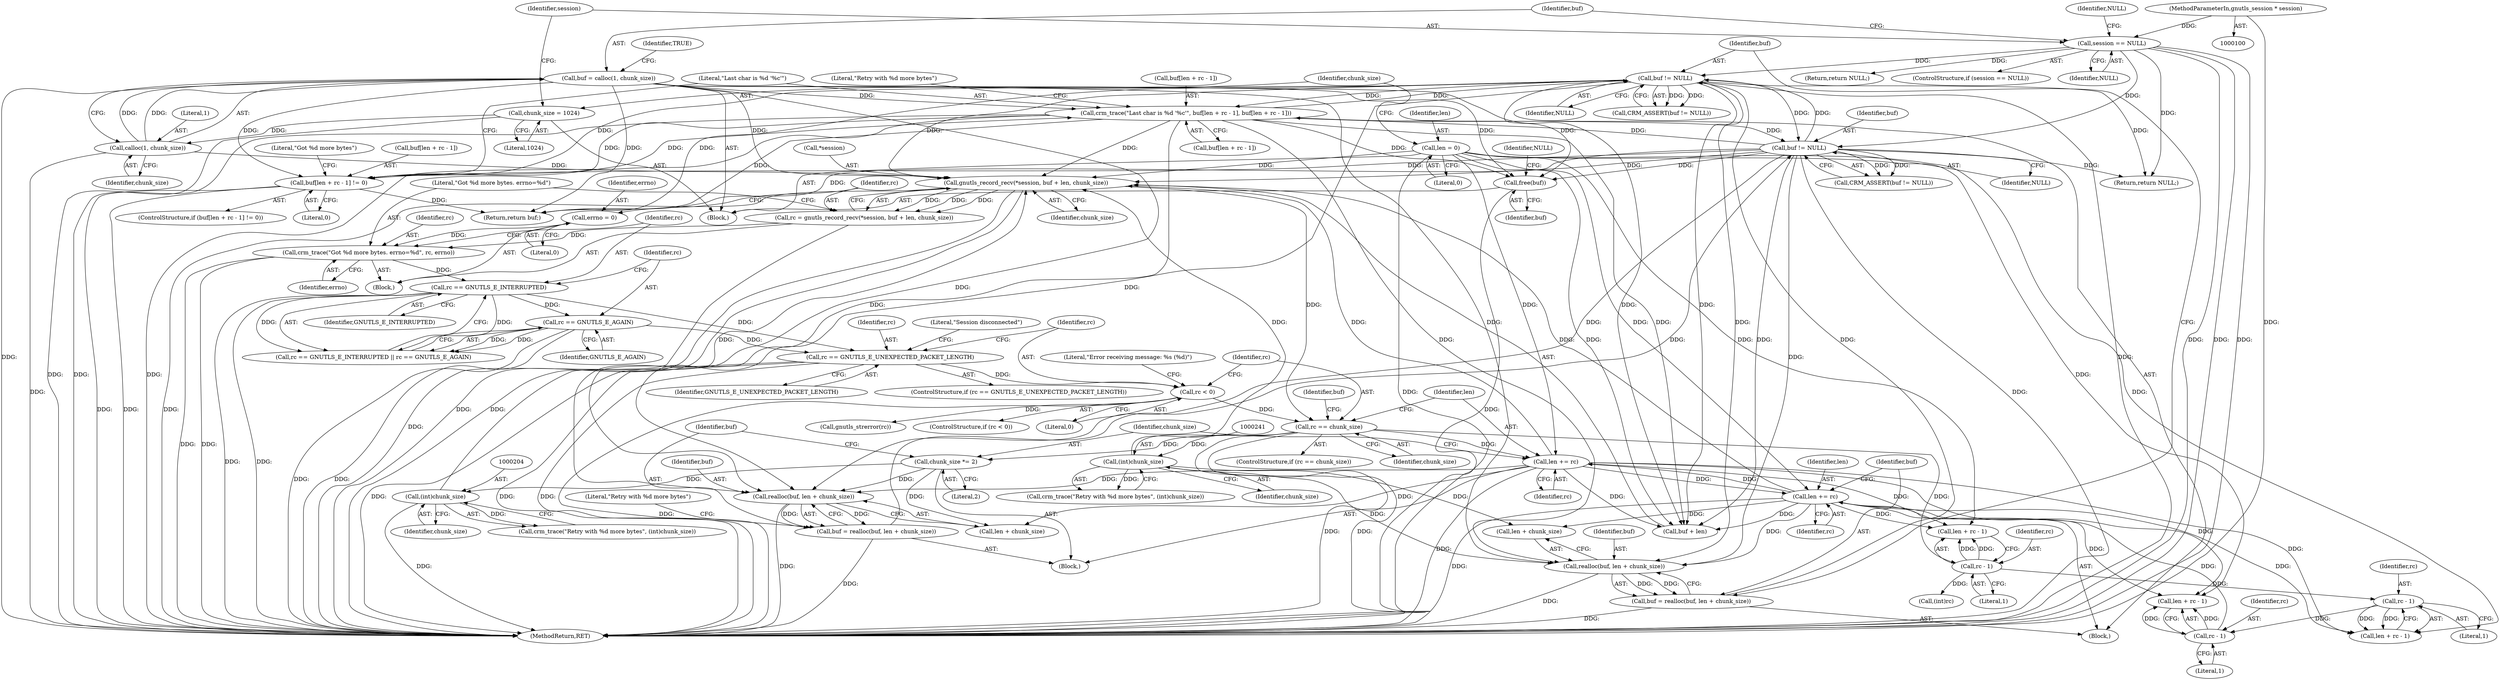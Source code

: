 digraph "1_pacemaker_564f7cc2a51dcd2f28ab12a13394f31be5aa3c93_13@API" {
"1000267" [label="(Call,free(buf))"];
"1000254" [label="(Call,buf != NULL)"];
"1000222" [label="(Call,crm_trace(\"Last char is %d '%c'\", buf[len + rc - 1], buf[len + rc - 1]))"];
"1000212" [label="(Call,buf[len + rc - 1] != 0)"];
"1000207" [label="(Call,buf != NULL)"];
"1000194" [label="(Call,buf = realloc(buf, len + chunk_size))"];
"1000196" [label="(Call,realloc(buf, len + chunk_size))"];
"1000126" [label="(Call,buf = calloc(1, chunk_size))"];
"1000128" [label="(Call,calloc(1, chunk_size))"];
"1000116" [label="(Call,chunk_size = 1024)"];
"1000188" [label="(Call,len += rc)"];
"1000184" [label="(Call,rc == chunk_size)"];
"1000172" [label="(Call,rc < 0)"];
"1000163" [label="(Call,rc == GNUTLS_E_UNEXPECTED_PACKET_LENGTH)"];
"1000152" [label="(Call,rc == GNUTLS_E_INTERRUPTED)"];
"1000146" [label="(Call,crm_trace(\"Got %d more bytes. errno=%d\", rc, errno))"];
"1000137" [label="(Call,rc = gnutls_record_recv(*session, buf + len, chunk_size))"];
"1000139" [label="(Call,gnutls_record_recv(*session, buf + len, chunk_size))"];
"1000112" [label="(Call,len = 0)"];
"1000243" [label="(Call,len += rc)"];
"1000235" [label="(Call,rc - 1)"];
"1000228" [label="(Call,rc - 1)"];
"1000217" [label="(Call,rc - 1)"];
"1000203" [label="(Call,(int)chunk_size)"];
"1000191" [label="(Call,chunk_size *= 2)"];
"1000240" [label="(Call,(int)chunk_size)"];
"1000134" [label="(Call,errno = 0)"];
"1000155" [label="(Call,rc == GNUTLS_E_AGAIN)"];
"1000120" [label="(Call,session == NULL)"];
"1000101" [label="(MethodParameterIn,gnutls_session * session)"];
"1000246" [label="(Call,buf = realloc(buf, len + chunk_size))"];
"1000248" [label="(Call,realloc(buf, len + chunk_size))"];
"1000242" [label="(Identifier,chunk_size)"];
"1000243" [label="(Call,len += rc)"];
"1000128" [label="(Call,calloc(1, chunk_size))"];
"1000220" [label="(Literal,0)"];
"1000151" [label="(Call,rc == GNUTLS_E_INTERRUPTED || rc == GNUTLS_E_AGAIN)"];
"1000186" [label="(Identifier,chunk_size)"];
"1000212" [label="(Call,buf[len + rc - 1] != 0)"];
"1000137" [label="(Call,rc = gnutls_record_recv(*session, buf + len, chunk_size))"];
"1000270" [label="(Identifier,NULL)"];
"1000117" [label="(Identifier,chunk_size)"];
"1000213" [label="(Call,buf[len + rc - 1])"];
"1000219" [label="(Literal,1)"];
"1000156" [label="(Identifier,rc)"];
"1000271" [label="(MethodReturn,RET)"];
"1000118" [label="(Literal,1024)"];
"1000211" [label="(ControlStructure,if (buf[len + rc - 1] != 0))"];
"1000146" [label="(Call,crm_trace(\"Got %d more bytes. errno=%d\", rc, errno))"];
"1000124" [label="(Return,return NULL;)"];
"1000217" [label="(Call,rc - 1)"];
"1000178" [label="(Call,gnutls_strerror(rc))"];
"1000240" [label="(Call,(int)chunk_size)"];
"1000162" [label="(ControlStructure,if (rc == GNUTLS_E_UNEXPECTED_PACKET_LENGTH))"];
"1000228" [label="(Call,rc - 1)"];
"1000233" [label="(Call,len + rc - 1)"];
"1000116" [label="(Call,chunk_size = 1024)"];
"1000195" [label="(Identifier,buf)"];
"1000154" [label="(Identifier,GNUTLS_E_INTERRUPTED)"];
"1000132" [label="(Identifier,TRUE)"];
"1000114" [label="(Literal,0)"];
"1000145" [label="(Identifier,chunk_size)"];
"1000209" [label="(Identifier,NULL)"];
"1000236" [label="(Identifier,rc)"];
"1000126" [label="(Call,buf = calloc(1, chunk_size))"];
"1000247" [label="(Identifier,buf)"];
"1000177" [label="(Literal,\"Error receiving message: %s (%d)\")"];
"1000256" [label="(Identifier,NULL)"];
"1000215" [label="(Call,len + rc - 1)"];
"1000206" [label="(Call,CRM_ASSERT(buf != NULL))"];
"1000205" [label="(Identifier,chunk_size)"];
"1000248" [label="(Call,realloc(buf, len + chunk_size))"];
"1000171" [label="(ControlStructure,if (rc < 0))"];
"1000189" [label="(Identifier,len)"];
"1000120" [label="(Call,session == NULL)"];
"1000142" [label="(Call,buf + len)"];
"1000164" [label="(Identifier,rc)"];
"1000119" [label="(ControlStructure,if (session == NULL))"];
"1000136" [label="(Literal,0)"];
"1000264" [label="(Return,return buf;)"];
"1000245" [label="(Identifier,rc)"];
"1000168" [label="(Literal,\"Session disconnected\")"];
"1000102" [label="(Block,)"];
"1000149" [label="(Identifier,errno)"];
"1000244" [label="(Identifier,len)"];
"1000226" [label="(Call,len + rc - 1)"];
"1000192" [label="(Identifier,chunk_size)"];
"1000260" [label="(Literal,\"Got %d more bytes\")"];
"1000231" [label="(Call,buf[len + rc - 1])"];
"1000250" [label="(Call,len + chunk_size)"];
"1000224" [label="(Call,buf[len + rc - 1])"];
"1000122" [label="(Identifier,NULL)"];
"1000130" [label="(Identifier,chunk_size)"];
"1000222" [label="(Call,crm_trace(\"Last char is %d '%c'\", buf[len + rc - 1], buf[len + rc - 1]))"];
"1000249" [label="(Identifier,buf)"];
"1000155" [label="(Call,rc == GNUTLS_E_AGAIN)"];
"1000157" [label="(Identifier,GNUTLS_E_AGAIN)"];
"1000190" [label="(Identifier,rc)"];
"1000101" [label="(MethodParameterIn,gnutls_session * session)"];
"1000148" [label="(Identifier,rc)"];
"1000147" [label="(Literal,\"Got %d more bytes. errno=%d\")"];
"1000230" [label="(Literal,1)"];
"1000183" [label="(ControlStructure,if (rc == chunk_size))"];
"1000153" [label="(Identifier,rc)"];
"1000133" [label="(Block,)"];
"1000127" [label="(Identifier,buf)"];
"1000269" [label="(Return,return NULL;)"];
"1000253" [label="(Call,CRM_ASSERT(buf != NULL))"];
"1000268" [label="(Identifier,buf)"];
"1000134" [label="(Call,errno = 0)"];
"1000174" [label="(Literal,0)"];
"1000152" [label="(Call,rc == GNUTLS_E_INTERRUPTED)"];
"1000208" [label="(Identifier,buf)"];
"1000121" [label="(Identifier,session)"];
"1000254" [label="(Call,buf != NULL)"];
"1000139" [label="(Call,gnutls_record_recv(*session, buf + len, chunk_size))"];
"1000197" [label="(Identifier,buf)"];
"1000188" [label="(Call,len += rc)"];
"1000198" [label="(Call,len + chunk_size)"];
"1000196" [label="(Call,realloc(buf, len + chunk_size))"];
"1000221" [label="(Block,)"];
"1000267" [label="(Call,free(buf))"];
"1000246" [label="(Call,buf = realloc(buf, len + chunk_size))"];
"1000191" [label="(Call,chunk_size *= 2)"];
"1000223" [label="(Literal,\"Last char is %d '%c'\")"];
"1000194" [label="(Call,buf = realloc(buf, len + chunk_size))"];
"1000140" [label="(Call,*session)"];
"1000165" [label="(Identifier,GNUTLS_E_UNEXPECTED_PACKET_LENGTH)"];
"1000113" [label="(Identifier,len)"];
"1000184" [label="(Call,rc == chunk_size)"];
"1000138" [label="(Identifier,rc)"];
"1000214" [label="(Identifier,buf)"];
"1000135" [label="(Identifier,errno)"];
"1000203" [label="(Call,(int)chunk_size)"];
"1000129" [label="(Literal,1)"];
"1000237" [label="(Literal,1)"];
"1000229" [label="(Identifier,rc)"];
"1000207" [label="(Call,buf != NULL)"];
"1000187" [label="(Block,)"];
"1000125" [label="(Identifier,NULL)"];
"1000112" [label="(Call,len = 0)"];
"1000255" [label="(Identifier,buf)"];
"1000163" [label="(Call,rc == GNUTLS_E_UNEXPECTED_PACKET_LENGTH)"];
"1000235" [label="(Call,rc - 1)"];
"1000202" [label="(Literal,\"Retry with %d more bytes\")"];
"1000238" [label="(Call,crm_trace(\"Retry with %d more bytes\", (int)chunk_size))"];
"1000201" [label="(Call,crm_trace(\"Retry with %d more bytes\", (int)chunk_size))"];
"1000261" [label="(Call,(int)rc)"];
"1000173" [label="(Identifier,rc)"];
"1000218" [label="(Identifier,rc)"];
"1000172" [label="(Call,rc < 0)"];
"1000185" [label="(Identifier,rc)"];
"1000193" [label="(Literal,2)"];
"1000239" [label="(Literal,\"Retry with %d more bytes\")"];
"1000267" -> "1000102"  [label="AST: "];
"1000267" -> "1000268"  [label="CFG: "];
"1000268" -> "1000267"  [label="AST: "];
"1000270" -> "1000267"  [label="CFG: "];
"1000267" -> "1000271"  [label="DDG: "];
"1000254" -> "1000267"  [label="DDG: "];
"1000207" -> "1000267"  [label="DDG: "];
"1000126" -> "1000267"  [label="DDG: "];
"1000222" -> "1000267"  [label="DDG: "];
"1000254" -> "1000253"  [label="AST: "];
"1000254" -> "1000256"  [label="CFG: "];
"1000255" -> "1000254"  [label="AST: "];
"1000256" -> "1000254"  [label="AST: "];
"1000253" -> "1000254"  [label="CFG: "];
"1000254" -> "1000271"  [label="DDG: "];
"1000254" -> "1000139"  [label="DDG: "];
"1000254" -> "1000142"  [label="DDG: "];
"1000254" -> "1000196"  [label="DDG: "];
"1000254" -> "1000207"  [label="DDG: "];
"1000254" -> "1000212"  [label="DDG: "];
"1000254" -> "1000222"  [label="DDG: "];
"1000254" -> "1000248"  [label="DDG: "];
"1000254" -> "1000253"  [label="DDG: "];
"1000254" -> "1000253"  [label="DDG: "];
"1000222" -> "1000254"  [label="DDG: "];
"1000246" -> "1000254"  [label="DDG: "];
"1000207" -> "1000254"  [label="DDG: "];
"1000120" -> "1000254"  [label="DDG: "];
"1000254" -> "1000264"  [label="DDG: "];
"1000254" -> "1000269"  [label="DDG: "];
"1000222" -> "1000221"  [label="AST: "];
"1000222" -> "1000231"  [label="CFG: "];
"1000223" -> "1000222"  [label="AST: "];
"1000224" -> "1000222"  [label="AST: "];
"1000231" -> "1000222"  [label="AST: "];
"1000239" -> "1000222"  [label="CFG: "];
"1000222" -> "1000271"  [label="DDG: "];
"1000222" -> "1000271"  [label="DDG: "];
"1000222" -> "1000139"  [label="DDG: "];
"1000222" -> "1000142"  [label="DDG: "];
"1000222" -> "1000196"  [label="DDG: "];
"1000222" -> "1000207"  [label="DDG: "];
"1000222" -> "1000212"  [label="DDG: "];
"1000212" -> "1000222"  [label="DDG: "];
"1000207" -> "1000222"  [label="DDG: "];
"1000126" -> "1000222"  [label="DDG: "];
"1000222" -> "1000248"  [label="DDG: "];
"1000222" -> "1000264"  [label="DDG: "];
"1000212" -> "1000211"  [label="AST: "];
"1000212" -> "1000220"  [label="CFG: "];
"1000213" -> "1000212"  [label="AST: "];
"1000220" -> "1000212"  [label="AST: "];
"1000223" -> "1000212"  [label="CFG: "];
"1000260" -> "1000212"  [label="CFG: "];
"1000212" -> "1000271"  [label="DDG: "];
"1000212" -> "1000271"  [label="DDG: "];
"1000207" -> "1000212"  [label="DDG: "];
"1000126" -> "1000212"  [label="DDG: "];
"1000212" -> "1000264"  [label="DDG: "];
"1000207" -> "1000206"  [label="AST: "];
"1000207" -> "1000209"  [label="CFG: "];
"1000208" -> "1000207"  [label="AST: "];
"1000209" -> "1000207"  [label="AST: "];
"1000206" -> "1000207"  [label="CFG: "];
"1000207" -> "1000271"  [label="DDG: "];
"1000207" -> "1000139"  [label="DDG: "];
"1000207" -> "1000142"  [label="DDG: "];
"1000207" -> "1000196"  [label="DDG: "];
"1000207" -> "1000206"  [label="DDG: "];
"1000207" -> "1000206"  [label="DDG: "];
"1000194" -> "1000207"  [label="DDG: "];
"1000120" -> "1000207"  [label="DDG: "];
"1000207" -> "1000248"  [label="DDG: "];
"1000207" -> "1000264"  [label="DDG: "];
"1000207" -> "1000269"  [label="DDG: "];
"1000194" -> "1000187"  [label="AST: "];
"1000194" -> "1000196"  [label="CFG: "];
"1000195" -> "1000194"  [label="AST: "];
"1000196" -> "1000194"  [label="AST: "];
"1000202" -> "1000194"  [label="CFG: "];
"1000194" -> "1000271"  [label="DDG: "];
"1000196" -> "1000194"  [label="DDG: "];
"1000196" -> "1000194"  [label="DDG: "];
"1000196" -> "1000198"  [label="CFG: "];
"1000197" -> "1000196"  [label="AST: "];
"1000198" -> "1000196"  [label="AST: "];
"1000196" -> "1000271"  [label="DDG: "];
"1000126" -> "1000196"  [label="DDG: "];
"1000188" -> "1000196"  [label="DDG: "];
"1000191" -> "1000196"  [label="DDG: "];
"1000126" -> "1000102"  [label="AST: "];
"1000126" -> "1000128"  [label="CFG: "];
"1000127" -> "1000126"  [label="AST: "];
"1000128" -> "1000126"  [label="AST: "];
"1000132" -> "1000126"  [label="CFG: "];
"1000126" -> "1000271"  [label="DDG: "];
"1000128" -> "1000126"  [label="DDG: "];
"1000128" -> "1000126"  [label="DDG: "];
"1000126" -> "1000139"  [label="DDG: "];
"1000126" -> "1000142"  [label="DDG: "];
"1000126" -> "1000248"  [label="DDG: "];
"1000126" -> "1000264"  [label="DDG: "];
"1000128" -> "1000130"  [label="CFG: "];
"1000129" -> "1000128"  [label="AST: "];
"1000130" -> "1000128"  [label="AST: "];
"1000128" -> "1000271"  [label="DDG: "];
"1000116" -> "1000128"  [label="DDG: "];
"1000128" -> "1000139"  [label="DDG: "];
"1000116" -> "1000102"  [label="AST: "];
"1000116" -> "1000118"  [label="CFG: "];
"1000117" -> "1000116"  [label="AST: "];
"1000118" -> "1000116"  [label="AST: "];
"1000121" -> "1000116"  [label="CFG: "];
"1000116" -> "1000271"  [label="DDG: "];
"1000188" -> "1000187"  [label="AST: "];
"1000188" -> "1000190"  [label="CFG: "];
"1000189" -> "1000188"  [label="AST: "];
"1000190" -> "1000188"  [label="AST: "];
"1000192" -> "1000188"  [label="CFG: "];
"1000188" -> "1000271"  [label="DDG: "];
"1000188" -> "1000139"  [label="DDG: "];
"1000188" -> "1000142"  [label="DDG: "];
"1000184" -> "1000188"  [label="DDG: "];
"1000112" -> "1000188"  [label="DDG: "];
"1000243" -> "1000188"  [label="DDG: "];
"1000188" -> "1000198"  [label="DDG: "];
"1000188" -> "1000215"  [label="DDG: "];
"1000188" -> "1000226"  [label="DDG: "];
"1000188" -> "1000233"  [label="DDG: "];
"1000188" -> "1000243"  [label="DDG: "];
"1000184" -> "1000183"  [label="AST: "];
"1000184" -> "1000186"  [label="CFG: "];
"1000185" -> "1000184"  [label="AST: "];
"1000186" -> "1000184"  [label="AST: "];
"1000189" -> "1000184"  [label="CFG: "];
"1000214" -> "1000184"  [label="CFG: "];
"1000184" -> "1000271"  [label="DDG: "];
"1000184" -> "1000271"  [label="DDG: "];
"1000172" -> "1000184"  [label="DDG: "];
"1000139" -> "1000184"  [label="DDG: "];
"1000184" -> "1000191"  [label="DDG: "];
"1000184" -> "1000217"  [label="DDG: "];
"1000184" -> "1000240"  [label="DDG: "];
"1000172" -> "1000171"  [label="AST: "];
"1000172" -> "1000174"  [label="CFG: "];
"1000173" -> "1000172"  [label="AST: "];
"1000174" -> "1000172"  [label="AST: "];
"1000177" -> "1000172"  [label="CFG: "];
"1000185" -> "1000172"  [label="CFG: "];
"1000172" -> "1000271"  [label="DDG: "];
"1000163" -> "1000172"  [label="DDG: "];
"1000172" -> "1000178"  [label="DDG: "];
"1000163" -> "1000162"  [label="AST: "];
"1000163" -> "1000165"  [label="CFG: "];
"1000164" -> "1000163"  [label="AST: "];
"1000165" -> "1000163"  [label="AST: "];
"1000168" -> "1000163"  [label="CFG: "];
"1000173" -> "1000163"  [label="CFG: "];
"1000163" -> "1000271"  [label="DDG: "];
"1000163" -> "1000271"  [label="DDG: "];
"1000163" -> "1000271"  [label="DDG: "];
"1000152" -> "1000163"  [label="DDG: "];
"1000155" -> "1000163"  [label="DDG: "];
"1000152" -> "1000151"  [label="AST: "];
"1000152" -> "1000154"  [label="CFG: "];
"1000153" -> "1000152"  [label="AST: "];
"1000154" -> "1000152"  [label="AST: "];
"1000156" -> "1000152"  [label="CFG: "];
"1000151" -> "1000152"  [label="CFG: "];
"1000152" -> "1000271"  [label="DDG: "];
"1000152" -> "1000271"  [label="DDG: "];
"1000152" -> "1000151"  [label="DDG: "];
"1000152" -> "1000151"  [label="DDG: "];
"1000146" -> "1000152"  [label="DDG: "];
"1000152" -> "1000155"  [label="DDG: "];
"1000146" -> "1000133"  [label="AST: "];
"1000146" -> "1000149"  [label="CFG: "];
"1000147" -> "1000146"  [label="AST: "];
"1000148" -> "1000146"  [label="AST: "];
"1000149" -> "1000146"  [label="AST: "];
"1000153" -> "1000146"  [label="CFG: "];
"1000146" -> "1000271"  [label="DDG: "];
"1000146" -> "1000271"  [label="DDG: "];
"1000137" -> "1000146"  [label="DDG: "];
"1000134" -> "1000146"  [label="DDG: "];
"1000137" -> "1000133"  [label="AST: "];
"1000137" -> "1000139"  [label="CFG: "];
"1000138" -> "1000137"  [label="AST: "];
"1000139" -> "1000137"  [label="AST: "];
"1000147" -> "1000137"  [label="CFG: "];
"1000137" -> "1000271"  [label="DDG: "];
"1000139" -> "1000137"  [label="DDG: "];
"1000139" -> "1000137"  [label="DDG: "];
"1000139" -> "1000137"  [label="DDG: "];
"1000139" -> "1000145"  [label="CFG: "];
"1000140" -> "1000139"  [label="AST: "];
"1000142" -> "1000139"  [label="AST: "];
"1000145" -> "1000139"  [label="AST: "];
"1000139" -> "1000271"  [label="DDG: "];
"1000139" -> "1000271"  [label="DDG: "];
"1000139" -> "1000271"  [label="DDG: "];
"1000112" -> "1000139"  [label="DDG: "];
"1000243" -> "1000139"  [label="DDG: "];
"1000203" -> "1000139"  [label="DDG: "];
"1000240" -> "1000139"  [label="DDG: "];
"1000112" -> "1000102"  [label="AST: "];
"1000112" -> "1000114"  [label="CFG: "];
"1000113" -> "1000112"  [label="AST: "];
"1000114" -> "1000112"  [label="AST: "];
"1000117" -> "1000112"  [label="CFG: "];
"1000112" -> "1000271"  [label="DDG: "];
"1000112" -> "1000142"  [label="DDG: "];
"1000112" -> "1000215"  [label="DDG: "];
"1000112" -> "1000226"  [label="DDG: "];
"1000112" -> "1000233"  [label="DDG: "];
"1000112" -> "1000243"  [label="DDG: "];
"1000243" -> "1000221"  [label="AST: "];
"1000243" -> "1000245"  [label="CFG: "];
"1000244" -> "1000243"  [label="AST: "];
"1000245" -> "1000243"  [label="AST: "];
"1000247" -> "1000243"  [label="CFG: "];
"1000243" -> "1000271"  [label="DDG: "];
"1000243" -> "1000142"  [label="DDG: "];
"1000243" -> "1000215"  [label="DDG: "];
"1000243" -> "1000226"  [label="DDG: "];
"1000243" -> "1000233"  [label="DDG: "];
"1000235" -> "1000243"  [label="DDG: "];
"1000243" -> "1000248"  [label="DDG: "];
"1000243" -> "1000250"  [label="DDG: "];
"1000235" -> "1000233"  [label="AST: "];
"1000235" -> "1000237"  [label="CFG: "];
"1000236" -> "1000235"  [label="AST: "];
"1000237" -> "1000235"  [label="AST: "];
"1000233" -> "1000235"  [label="CFG: "];
"1000235" -> "1000233"  [label="DDG: "];
"1000235" -> "1000233"  [label="DDG: "];
"1000228" -> "1000235"  [label="DDG: "];
"1000228" -> "1000226"  [label="AST: "];
"1000228" -> "1000230"  [label="CFG: "];
"1000229" -> "1000228"  [label="AST: "];
"1000230" -> "1000228"  [label="AST: "];
"1000226" -> "1000228"  [label="CFG: "];
"1000228" -> "1000226"  [label="DDG: "];
"1000228" -> "1000226"  [label="DDG: "];
"1000217" -> "1000228"  [label="DDG: "];
"1000217" -> "1000215"  [label="AST: "];
"1000217" -> "1000219"  [label="CFG: "];
"1000218" -> "1000217"  [label="AST: "];
"1000219" -> "1000217"  [label="AST: "];
"1000215" -> "1000217"  [label="CFG: "];
"1000217" -> "1000215"  [label="DDG: "];
"1000217" -> "1000215"  [label="DDG: "];
"1000217" -> "1000261"  [label="DDG: "];
"1000203" -> "1000201"  [label="AST: "];
"1000203" -> "1000205"  [label="CFG: "];
"1000204" -> "1000203"  [label="AST: "];
"1000205" -> "1000203"  [label="AST: "];
"1000201" -> "1000203"  [label="CFG: "];
"1000203" -> "1000271"  [label="DDG: "];
"1000203" -> "1000201"  [label="DDG: "];
"1000191" -> "1000203"  [label="DDG: "];
"1000191" -> "1000187"  [label="AST: "];
"1000191" -> "1000193"  [label="CFG: "];
"1000192" -> "1000191"  [label="AST: "];
"1000193" -> "1000191"  [label="AST: "];
"1000195" -> "1000191"  [label="CFG: "];
"1000191" -> "1000198"  [label="DDG: "];
"1000240" -> "1000238"  [label="AST: "];
"1000240" -> "1000242"  [label="CFG: "];
"1000241" -> "1000240"  [label="AST: "];
"1000242" -> "1000240"  [label="AST: "];
"1000238" -> "1000240"  [label="CFG: "];
"1000240" -> "1000238"  [label="DDG: "];
"1000240" -> "1000248"  [label="DDG: "];
"1000240" -> "1000250"  [label="DDG: "];
"1000134" -> "1000133"  [label="AST: "];
"1000134" -> "1000136"  [label="CFG: "];
"1000135" -> "1000134"  [label="AST: "];
"1000136" -> "1000134"  [label="AST: "];
"1000138" -> "1000134"  [label="CFG: "];
"1000155" -> "1000151"  [label="AST: "];
"1000155" -> "1000157"  [label="CFG: "];
"1000156" -> "1000155"  [label="AST: "];
"1000157" -> "1000155"  [label="AST: "];
"1000151" -> "1000155"  [label="CFG: "];
"1000155" -> "1000271"  [label="DDG: "];
"1000155" -> "1000271"  [label="DDG: "];
"1000155" -> "1000151"  [label="DDG: "];
"1000155" -> "1000151"  [label="DDG: "];
"1000120" -> "1000119"  [label="AST: "];
"1000120" -> "1000122"  [label="CFG: "];
"1000121" -> "1000120"  [label="AST: "];
"1000122" -> "1000120"  [label="AST: "];
"1000125" -> "1000120"  [label="CFG: "];
"1000127" -> "1000120"  [label="CFG: "];
"1000120" -> "1000271"  [label="DDG: "];
"1000120" -> "1000271"  [label="DDG: "];
"1000120" -> "1000271"  [label="DDG: "];
"1000101" -> "1000120"  [label="DDG: "];
"1000120" -> "1000124"  [label="DDG: "];
"1000120" -> "1000269"  [label="DDG: "];
"1000101" -> "1000100"  [label="AST: "];
"1000101" -> "1000271"  [label="DDG: "];
"1000246" -> "1000221"  [label="AST: "];
"1000246" -> "1000248"  [label="CFG: "];
"1000247" -> "1000246"  [label="AST: "];
"1000248" -> "1000246"  [label="AST: "];
"1000255" -> "1000246"  [label="CFG: "];
"1000246" -> "1000271"  [label="DDG: "];
"1000248" -> "1000246"  [label="DDG: "];
"1000248" -> "1000246"  [label="DDG: "];
"1000248" -> "1000250"  [label="CFG: "];
"1000249" -> "1000248"  [label="AST: "];
"1000250" -> "1000248"  [label="AST: "];
"1000248" -> "1000271"  [label="DDG: "];
}
